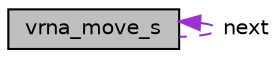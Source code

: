digraph "vrna_move_s"
{
 // INTERACTIVE_SVG=YES
 // LATEX_PDF_SIZE
  bgcolor="transparent";
  edge [fontname="Helvetica",fontsize="10",labelfontname="Helvetica",labelfontsize="10"];
  node [fontname="Helvetica",fontsize="10",shape=record];
  Node1 [label="vrna_move_s",height=0.2,width=0.4,color="black", fillcolor="grey75", style="filled", fontcolor="black",tooltip="An atomic representation of the transition / move from one structure to its neighbor."];
  Node1 -> Node1 [dir="back",color="darkorchid3",fontsize="10",style="dashed",label=" next" ,fontname="Helvetica"];
}
